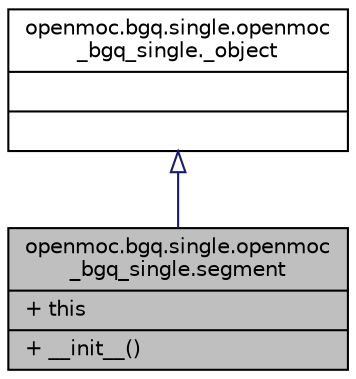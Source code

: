 digraph "openmoc.bgq.single.openmoc_bgq_single.segment"
{
  edge [fontname="Helvetica",fontsize="10",labelfontname="Helvetica",labelfontsize="10"];
  node [fontname="Helvetica",fontsize="10",shape=record];
  Node1 [label="{openmoc.bgq.single.openmoc\l_bgq_single.segment\n|+ this\l|+ __init__()\l}",height=0.2,width=0.4,color="black", fillcolor="grey75", style="filled" fontcolor="black"];
  Node2 -> Node1 [dir="back",color="midnightblue",fontsize="10",style="solid",arrowtail="onormal",fontname="Helvetica"];
  Node2 [label="{openmoc.bgq.single.openmoc\l_bgq_single._object\n||}",height=0.2,width=0.4,color="black", fillcolor="white", style="filled",URL="$classopenmoc_1_1bgq_1_1single_1_1openmoc__bgq__single_1_1__object.html"];
}
